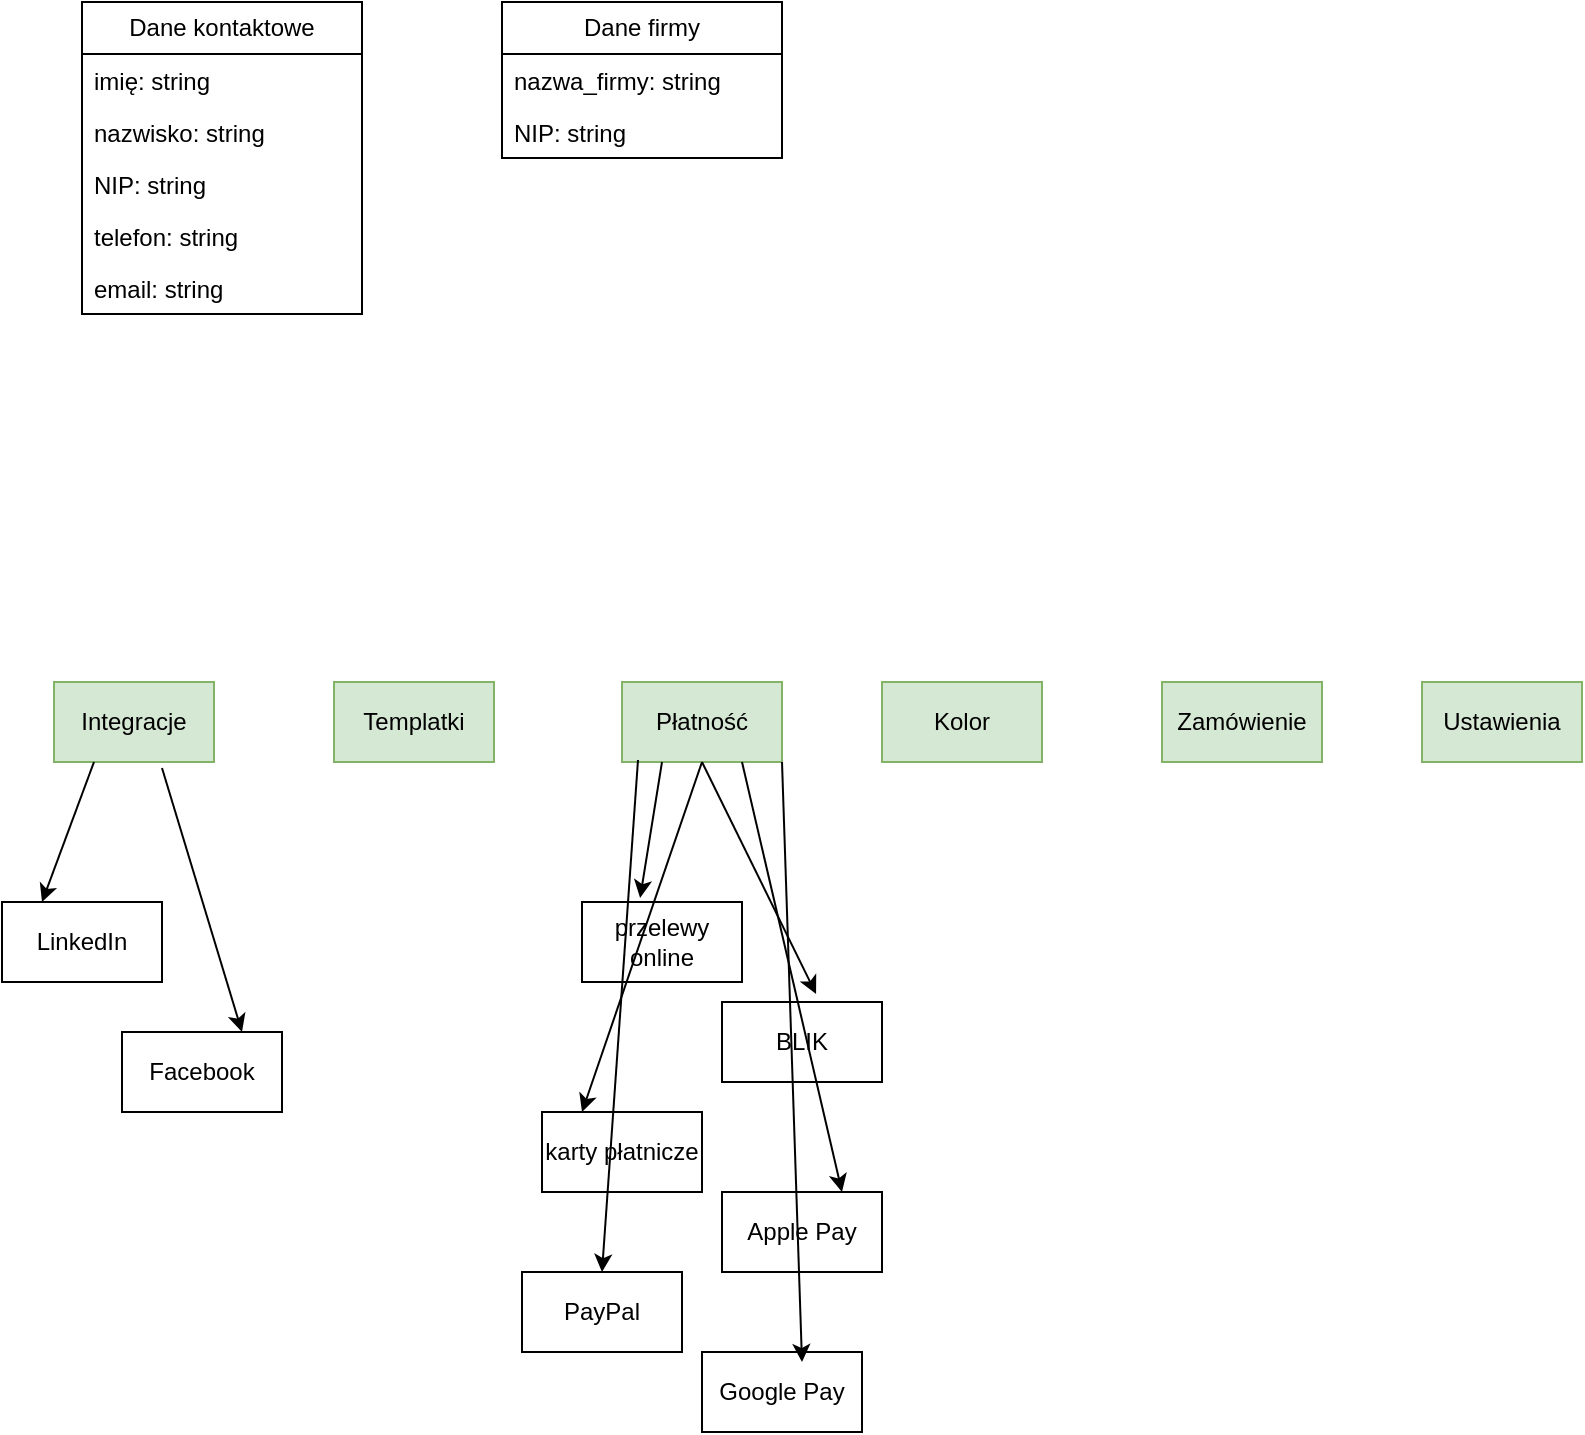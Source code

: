 <mxfile version="24.2.3" type="github">
  <diagram id="C5RBs43oDa-KdzZeNtuy" name="Page-1">
    <mxGraphModel dx="1050" dy="538" grid="1" gridSize="10" guides="1" tooltips="1" connect="1" arrows="1" fold="1" page="1" pageScale="1" pageWidth="827" pageHeight="1169" math="0" shadow="0">
      <root>
        <mxCell id="WIyWlLk6GJQsqaUBKTNV-0" />
        <mxCell id="WIyWlLk6GJQsqaUBKTNV-1" parent="WIyWlLk6GJQsqaUBKTNV-0" />
        <mxCell id="9luO__mgEWA8Ly5TpvQi-12" value="Dane kontaktowe" style="swimlane;fontStyle=0;childLayout=stackLayout;horizontal=1;startSize=26;fillColor=none;horizontalStack=0;resizeParent=1;resizeParentMax=0;resizeLast=0;collapsible=1;marginBottom=0;whiteSpace=wrap;html=1;" parent="WIyWlLk6GJQsqaUBKTNV-1" vertex="1">
          <mxGeometry x="50" y="30" width="140" height="156" as="geometry" />
        </mxCell>
        <mxCell id="9luO__mgEWA8Ly5TpvQi-13" value="&lt;div&gt;imię: string&lt;/div&gt;" style="text;strokeColor=none;fillColor=none;align=left;verticalAlign=top;spacingLeft=4;spacingRight=4;overflow=hidden;rotatable=0;points=[[0,0.5],[1,0.5]];portConstraint=eastwest;whiteSpace=wrap;html=1;" parent="9luO__mgEWA8Ly5TpvQi-12" vertex="1">
          <mxGeometry y="26" width="140" height="26" as="geometry" />
        </mxCell>
        <mxCell id="9luO__mgEWA8Ly5TpvQi-14" value="nazwisko: string" style="text;strokeColor=none;fillColor=none;align=left;verticalAlign=top;spacingLeft=4;spacingRight=4;overflow=hidden;rotatable=0;points=[[0,0.5],[1,0.5]];portConstraint=eastwest;whiteSpace=wrap;html=1;" parent="9luO__mgEWA8Ly5TpvQi-12" vertex="1">
          <mxGeometry y="52" width="140" height="26" as="geometry" />
        </mxCell>
        <mxCell id="9luO__mgEWA8Ly5TpvQi-35" value="NIP: string" style="text;strokeColor=none;fillColor=none;align=left;verticalAlign=top;spacingLeft=4;spacingRight=4;overflow=hidden;rotatable=0;points=[[0,0.5],[1,0.5]];portConstraint=eastwest;whiteSpace=wrap;html=1;" parent="9luO__mgEWA8Ly5TpvQi-12" vertex="1">
          <mxGeometry y="78" width="140" height="26" as="geometry" />
        </mxCell>
        <mxCell id="9luO__mgEWA8Ly5TpvQi-38" value="&lt;div&gt;telefon: string&lt;/div&gt;" style="text;strokeColor=none;fillColor=none;align=left;verticalAlign=top;spacingLeft=4;spacingRight=4;overflow=hidden;rotatable=0;points=[[0,0.5],[1,0.5]];portConstraint=eastwest;whiteSpace=wrap;html=1;" parent="9luO__mgEWA8Ly5TpvQi-12" vertex="1">
          <mxGeometry y="104" width="140" height="26" as="geometry" />
        </mxCell>
        <mxCell id="9luO__mgEWA8Ly5TpvQi-36" value="email: string" style="text;strokeColor=none;fillColor=none;align=left;verticalAlign=top;spacingLeft=4;spacingRight=4;overflow=hidden;rotatable=0;points=[[0,0.5],[1,0.5]];portConstraint=eastwest;whiteSpace=wrap;html=1;" parent="9luO__mgEWA8Ly5TpvQi-12" vertex="1">
          <mxGeometry y="130" width="140" height="26" as="geometry" />
        </mxCell>
        <mxCell id="9luO__mgEWA8Ly5TpvQi-27" value="Dane firmy" style="swimlane;fontStyle=0;childLayout=stackLayout;horizontal=1;startSize=26;fillColor=none;horizontalStack=0;resizeParent=1;resizeParentMax=0;resizeLast=0;collapsible=1;marginBottom=0;whiteSpace=wrap;html=1;" parent="WIyWlLk6GJQsqaUBKTNV-1" vertex="1">
          <mxGeometry x="260" y="30" width="140" height="78" as="geometry" />
        </mxCell>
        <mxCell id="9luO__mgEWA8Ly5TpvQi-28" value="&lt;div&gt;nazwa_firmy: string&lt;br&gt;&lt;/div&gt;" style="text;strokeColor=none;fillColor=none;align=left;verticalAlign=top;spacingLeft=4;spacingRight=4;overflow=hidden;rotatable=0;points=[[0,0.5],[1,0.5]];portConstraint=eastwest;whiteSpace=wrap;html=1;" parent="9luO__mgEWA8Ly5TpvQi-27" vertex="1">
          <mxGeometry y="26" width="140" height="26" as="geometry" />
        </mxCell>
        <mxCell id="9luO__mgEWA8Ly5TpvQi-30" value="NIP: string" style="text;strokeColor=none;fillColor=none;align=left;verticalAlign=top;spacingLeft=4;spacingRight=4;overflow=hidden;rotatable=0;points=[[0,0.5],[1,0.5]];portConstraint=eastwest;whiteSpace=wrap;html=1;" parent="9luO__mgEWA8Ly5TpvQi-27" vertex="1">
          <mxGeometry y="52" width="140" height="26" as="geometry" />
        </mxCell>
        <mxCell id="2oZAthYwzvWMZU0_7H4j-0" value="&lt;div&gt;Integracje&lt;/div&gt;" style="rounded=0;whiteSpace=wrap;html=1;fillColor=#d5e8d4;strokeColor=#82b366;" vertex="1" parent="WIyWlLk6GJQsqaUBKTNV-1">
          <mxGeometry x="36" y="370" width="80" height="40" as="geometry" />
        </mxCell>
        <mxCell id="2oZAthYwzvWMZU0_7H4j-1" value="Templatki" style="rounded=0;whiteSpace=wrap;html=1;fillColor=#d5e8d4;strokeColor=#82b366;" vertex="1" parent="WIyWlLk6GJQsqaUBKTNV-1">
          <mxGeometry x="176" y="370" width="80" height="40" as="geometry" />
        </mxCell>
        <mxCell id="2oZAthYwzvWMZU0_7H4j-2" value="&lt;div&gt;Zamówienie&lt;/div&gt;" style="rounded=0;whiteSpace=wrap;html=1;fillColor=#d5e8d4;strokeColor=#82b366;" vertex="1" parent="WIyWlLk6GJQsqaUBKTNV-1">
          <mxGeometry x="590" y="370" width="80" height="40" as="geometry" />
        </mxCell>
        <mxCell id="2oZAthYwzvWMZU0_7H4j-3" value="Kolor" style="rounded=0;whiteSpace=wrap;html=1;fillColor=#d5e8d4;strokeColor=#82b366;" vertex="1" parent="WIyWlLk6GJQsqaUBKTNV-1">
          <mxGeometry x="450" y="370" width="80" height="40" as="geometry" />
        </mxCell>
        <mxCell id="2oZAthYwzvWMZU0_7H4j-4" value="Płatność" style="rounded=0;whiteSpace=wrap;html=1;fillColor=#d5e8d4;strokeColor=#82b366;" vertex="1" parent="WIyWlLk6GJQsqaUBKTNV-1">
          <mxGeometry x="320" y="370" width="80" height="40" as="geometry" />
        </mxCell>
        <mxCell id="2oZAthYwzvWMZU0_7H4j-5" value="Ustawienia" style="rounded=0;whiteSpace=wrap;html=1;fillColor=#d5e8d4;strokeColor=#82b366;" vertex="1" parent="WIyWlLk6GJQsqaUBKTNV-1">
          <mxGeometry x="720" y="370" width="80" height="40" as="geometry" />
        </mxCell>
        <mxCell id="2oZAthYwzvWMZU0_7H4j-8" value="&lt;div&gt;LinkedIn&lt;/div&gt;" style="rounded=0;whiteSpace=wrap;html=1;" vertex="1" parent="WIyWlLk6GJQsqaUBKTNV-1">
          <mxGeometry x="10" y="480" width="80" height="40" as="geometry" />
        </mxCell>
        <mxCell id="2oZAthYwzvWMZU0_7H4j-9" value="&lt;div&gt;Facebook&lt;/div&gt;" style="rounded=0;whiteSpace=wrap;html=1;" vertex="1" parent="WIyWlLk6GJQsqaUBKTNV-1">
          <mxGeometry x="70" y="545" width="80" height="40" as="geometry" />
        </mxCell>
        <mxCell id="2oZAthYwzvWMZU0_7H4j-11" value="" style="endArrow=classic;html=1;rounded=0;exitX=0.25;exitY=1;exitDx=0;exitDy=0;entryX=0.25;entryY=0;entryDx=0;entryDy=0;" edge="1" parent="WIyWlLk6GJQsqaUBKTNV-1" source="2oZAthYwzvWMZU0_7H4j-0" target="2oZAthYwzvWMZU0_7H4j-8">
          <mxGeometry width="50" height="50" relative="1" as="geometry">
            <mxPoint x="390" y="600" as="sourcePoint" />
            <mxPoint x="440" y="550" as="targetPoint" />
          </mxGeometry>
        </mxCell>
        <mxCell id="2oZAthYwzvWMZU0_7H4j-12" value="" style="endArrow=classic;html=1;rounded=0;exitX=0.675;exitY=1.075;exitDx=0;exitDy=0;exitPerimeter=0;entryX=0.75;entryY=0;entryDx=0;entryDy=0;" edge="1" parent="WIyWlLk6GJQsqaUBKTNV-1" source="2oZAthYwzvWMZU0_7H4j-0" target="2oZAthYwzvWMZU0_7H4j-9">
          <mxGeometry width="50" height="50" relative="1" as="geometry">
            <mxPoint x="390" y="600" as="sourcePoint" />
            <mxPoint x="440" y="550" as="targetPoint" />
          </mxGeometry>
        </mxCell>
        <mxCell id="2oZAthYwzvWMZU0_7H4j-13" value="przelewy online" style="rounded=0;whiteSpace=wrap;html=1;" vertex="1" parent="WIyWlLk6GJQsqaUBKTNV-1">
          <mxGeometry x="300" y="480" width="80" height="40" as="geometry" />
        </mxCell>
        <mxCell id="2oZAthYwzvWMZU0_7H4j-14" value="" style="endArrow=classic;html=1;rounded=0;exitX=0.25;exitY=1;exitDx=0;exitDy=0;entryX=0.363;entryY=-0.05;entryDx=0;entryDy=0;entryPerimeter=0;" edge="1" parent="WIyWlLk6GJQsqaUBKTNV-1" source="2oZAthYwzvWMZU0_7H4j-4" target="2oZAthYwzvWMZU0_7H4j-13">
          <mxGeometry width="50" height="50" relative="1" as="geometry">
            <mxPoint x="390" y="600" as="sourcePoint" />
            <mxPoint x="440" y="550" as="targetPoint" />
          </mxGeometry>
        </mxCell>
        <mxCell id="2oZAthYwzvWMZU0_7H4j-16" value="BLIK" style="rounded=0;whiteSpace=wrap;html=1;" vertex="1" parent="WIyWlLk6GJQsqaUBKTNV-1">
          <mxGeometry x="370" y="530" width="80" height="40" as="geometry" />
        </mxCell>
        <mxCell id="2oZAthYwzvWMZU0_7H4j-17" value="karty płatnicze" style="rounded=0;whiteSpace=wrap;html=1;" vertex="1" parent="WIyWlLk6GJQsqaUBKTNV-1">
          <mxGeometry x="280" y="585" width="80" height="40" as="geometry" />
        </mxCell>
        <mxCell id="2oZAthYwzvWMZU0_7H4j-18" value="Apple Pay" style="rounded=0;whiteSpace=wrap;html=1;" vertex="1" parent="WIyWlLk6GJQsqaUBKTNV-1">
          <mxGeometry x="370" y="625" width="80" height="40" as="geometry" />
        </mxCell>
        <mxCell id="2oZAthYwzvWMZU0_7H4j-19" value="PayPal" style="rounded=0;whiteSpace=wrap;html=1;" vertex="1" parent="WIyWlLk6GJQsqaUBKTNV-1">
          <mxGeometry x="270" y="665" width="80" height="40" as="geometry" />
        </mxCell>
        <mxCell id="2oZAthYwzvWMZU0_7H4j-20" value="Google Pay" style="rounded=0;whiteSpace=wrap;html=1;" vertex="1" parent="WIyWlLk6GJQsqaUBKTNV-1">
          <mxGeometry x="360" y="705" width="80" height="40" as="geometry" />
        </mxCell>
        <mxCell id="2oZAthYwzvWMZU0_7H4j-21" value="" style="endArrow=classic;html=1;rounded=0;exitX=0.5;exitY=1;exitDx=0;exitDy=0;entryX=0.588;entryY=-0.1;entryDx=0;entryDy=0;entryPerimeter=0;" edge="1" parent="WIyWlLk6GJQsqaUBKTNV-1" source="2oZAthYwzvWMZU0_7H4j-4" target="2oZAthYwzvWMZU0_7H4j-16">
          <mxGeometry width="50" height="50" relative="1" as="geometry">
            <mxPoint x="390" y="600" as="sourcePoint" />
            <mxPoint x="440" y="550" as="targetPoint" />
          </mxGeometry>
        </mxCell>
        <mxCell id="2oZAthYwzvWMZU0_7H4j-22" value="" style="endArrow=classic;html=1;rounded=0;exitX=0.5;exitY=1;exitDx=0;exitDy=0;entryX=0.25;entryY=0;entryDx=0;entryDy=0;" edge="1" parent="WIyWlLk6GJQsqaUBKTNV-1" source="2oZAthYwzvWMZU0_7H4j-4" target="2oZAthYwzvWMZU0_7H4j-17">
          <mxGeometry width="50" height="50" relative="1" as="geometry">
            <mxPoint x="390" y="600" as="sourcePoint" />
            <mxPoint x="440" y="550" as="targetPoint" />
          </mxGeometry>
        </mxCell>
        <mxCell id="2oZAthYwzvWMZU0_7H4j-23" value="" style="endArrow=classic;html=1;rounded=0;exitX=0.75;exitY=1;exitDx=0;exitDy=0;entryX=0.75;entryY=0;entryDx=0;entryDy=0;" edge="1" parent="WIyWlLk6GJQsqaUBKTNV-1" source="2oZAthYwzvWMZU0_7H4j-4" target="2oZAthYwzvWMZU0_7H4j-18">
          <mxGeometry width="50" height="50" relative="1" as="geometry">
            <mxPoint x="390" y="600" as="sourcePoint" />
            <mxPoint x="440" y="550" as="targetPoint" />
          </mxGeometry>
        </mxCell>
        <mxCell id="2oZAthYwzvWMZU0_7H4j-24" value="" style="endArrow=classic;html=1;rounded=0;exitX=0.1;exitY=0.975;exitDx=0;exitDy=0;exitPerimeter=0;entryX=0.5;entryY=0;entryDx=0;entryDy=0;" edge="1" parent="WIyWlLk6GJQsqaUBKTNV-1" source="2oZAthYwzvWMZU0_7H4j-4" target="2oZAthYwzvWMZU0_7H4j-19">
          <mxGeometry width="50" height="50" relative="1" as="geometry">
            <mxPoint x="390" y="600" as="sourcePoint" />
            <mxPoint x="440" y="550" as="targetPoint" />
          </mxGeometry>
        </mxCell>
        <mxCell id="2oZAthYwzvWMZU0_7H4j-25" value="" style="endArrow=classic;html=1;rounded=0;exitX=1;exitY=1;exitDx=0;exitDy=0;entryX=0.625;entryY=0.125;entryDx=0;entryDy=0;entryPerimeter=0;" edge="1" parent="WIyWlLk6GJQsqaUBKTNV-1" source="2oZAthYwzvWMZU0_7H4j-4" target="2oZAthYwzvWMZU0_7H4j-20">
          <mxGeometry width="50" height="50" relative="1" as="geometry">
            <mxPoint x="390" y="600" as="sourcePoint" />
            <mxPoint x="440" y="550" as="targetPoint" />
          </mxGeometry>
        </mxCell>
      </root>
    </mxGraphModel>
  </diagram>
</mxfile>
